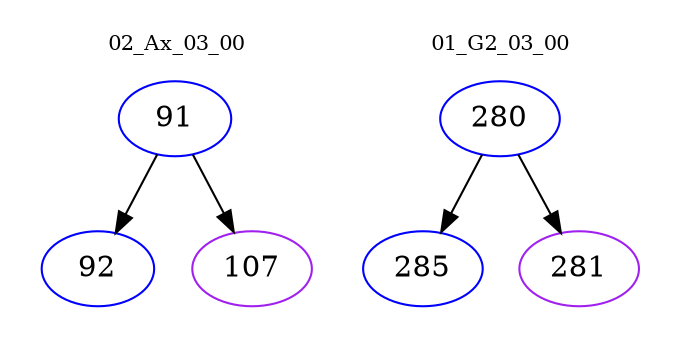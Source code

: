 digraph{
subgraph cluster_0 {
color = white
label = "02_Ax_03_00";
fontsize=10;
T0_91 [label="91", color="blue"]
T0_91 -> T0_92 [color="black"]
T0_92 [label="92", color="blue"]
T0_91 -> T0_107 [color="black"]
T0_107 [label="107", color="purple"]
}
subgraph cluster_1 {
color = white
label = "01_G2_03_00";
fontsize=10;
T1_280 [label="280", color="blue"]
T1_280 -> T1_285 [color="black"]
T1_285 [label="285", color="blue"]
T1_280 -> T1_281 [color="black"]
T1_281 [label="281", color="purple"]
}
}
